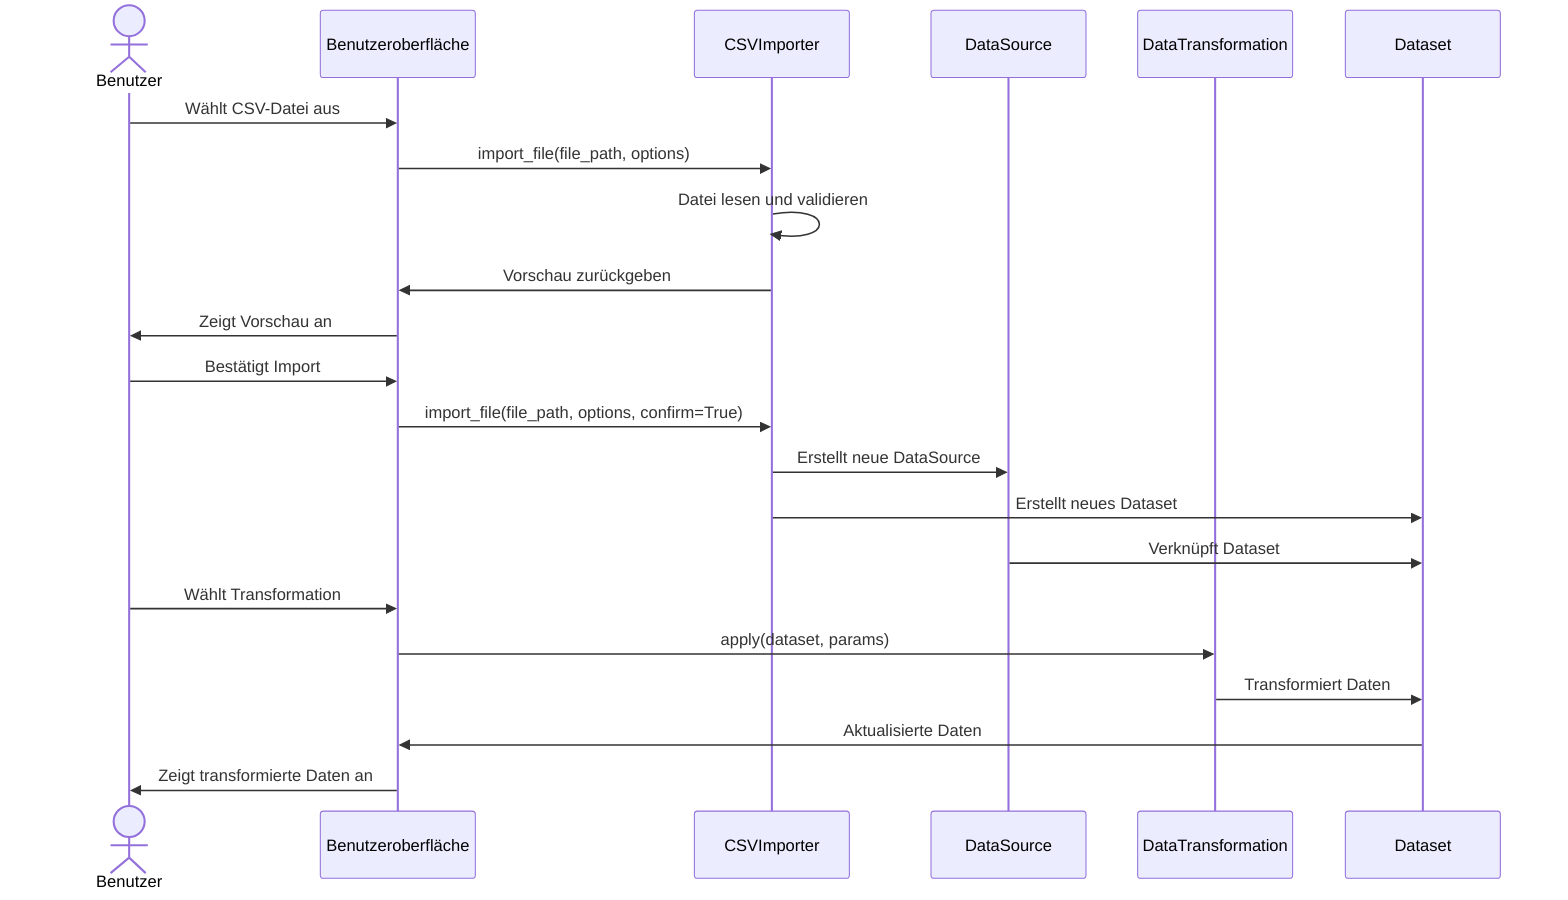 sequenceDiagram
    actor User as Benutzer
    participant UI as Benutzeroberfläche
    participant Importer as CSVImporter
    participant DS as DataSource
    participant DT as DataTransformation
    participant Dataset as Dataset

    User->>UI: Wählt CSV-Datei aus
    UI->>Importer: import_file(file_path, options)
    Importer->>Importer: Datei lesen und validieren
    Importer->>UI: Vorschau zurückgeben
    UI->>User: Zeigt Vorschau an

    User->>UI: Bestätigt Import
    UI->>Importer: import_file(file_path, options, confirm=True)
    Importer->>DS: Erstellt neue DataSource
    Importer->>Dataset: Erstellt neues Dataset
    DS->>Dataset: Verknüpft Dataset

    User->>UI: Wählt Transformation
    UI->>DT: apply(dataset, params)
    DT->>Dataset: Transformiert Daten
    Dataset->>UI: Aktualisierte Daten
    UI->>User: Zeigt transformierte Daten an